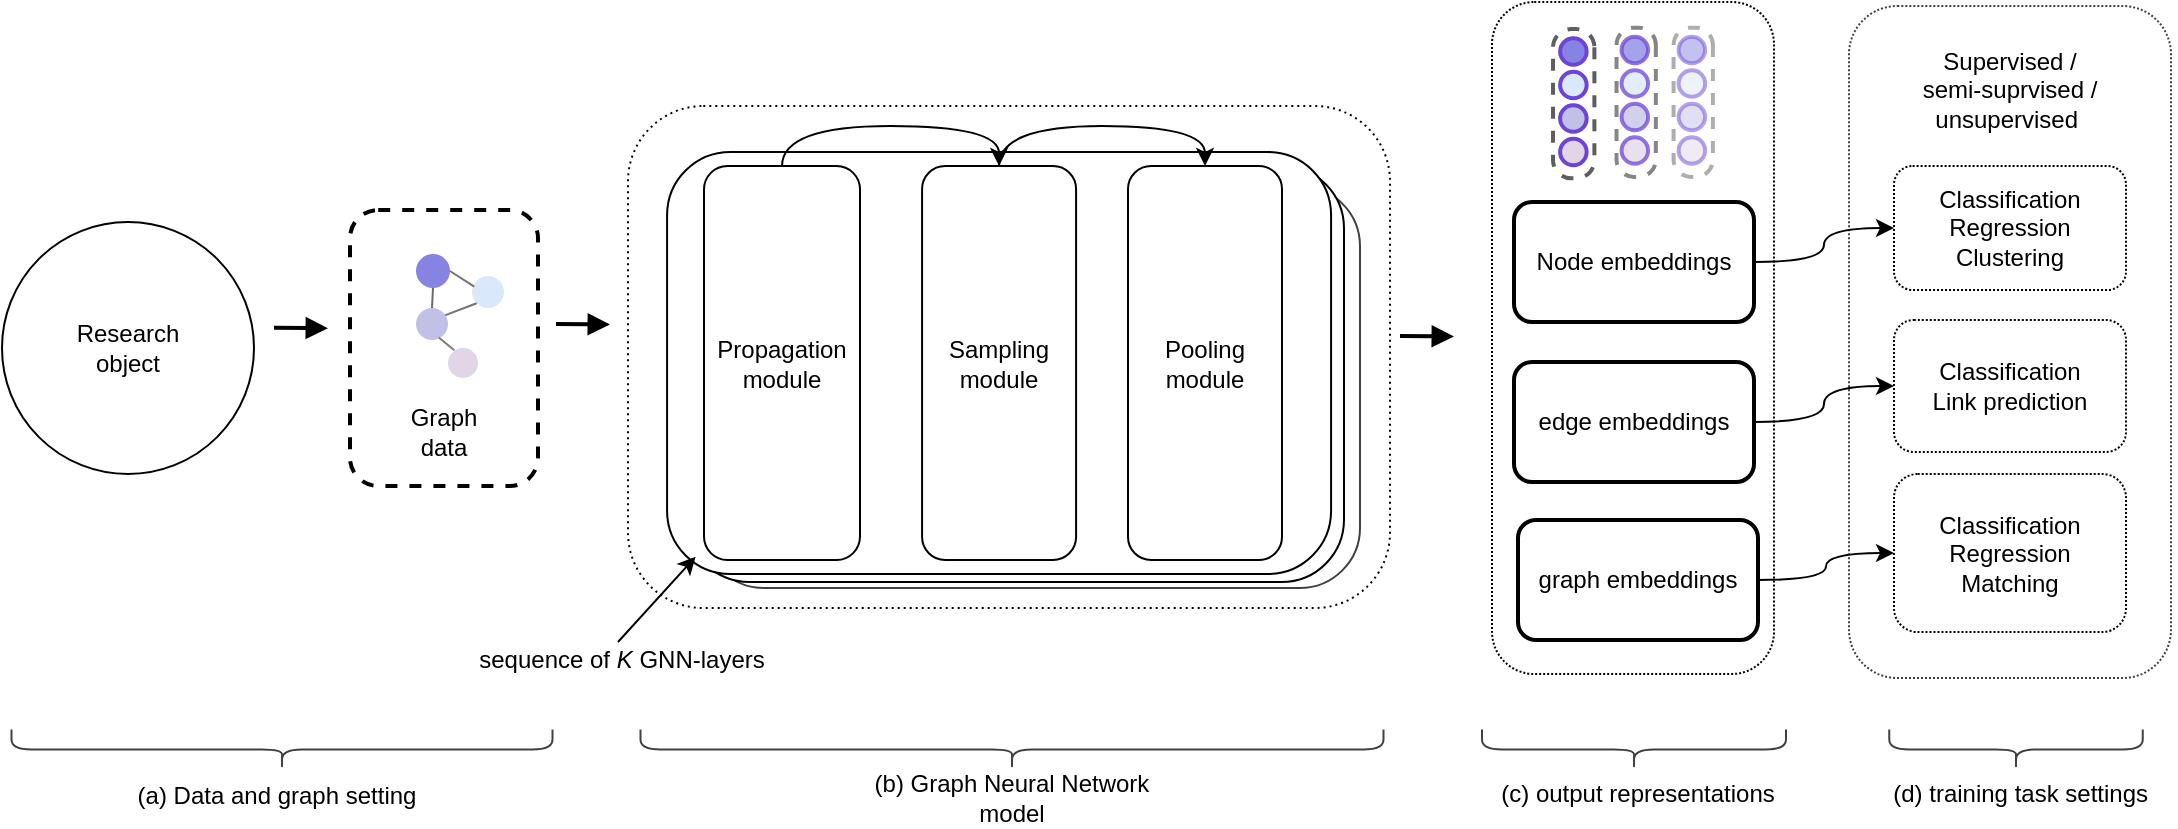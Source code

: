 <mxfile version="14.6.11" type="device"><diagram id="Z6DnsMGYSoPxPJaq_XOP" name="Page-1"><mxGraphModel dx="627" dy="386" grid="0" gridSize="10" guides="1" tooltips="1" connect="1" arrows="1" fold="1" page="1" pageScale="1" pageWidth="827" pageHeight="1169" math="0" shadow="0"><root><mxCell id="0"/><mxCell id="1" parent="0"/><mxCell id="SIX1Dj9-ommMm4mgbgow-59" value="" style="rounded=1;whiteSpace=wrap;html=1;fillColor=none;dashed=1;dashPattern=1 2;" vertex="1" parent="1"><mxGeometry x="414" y="575" width="381" height="251" as="geometry"/></mxCell><mxCell id="SIX1Dj9-ommMm4mgbgow-152" value="" style="rounded=1;whiteSpace=wrap;html=1;strokeWidth=1;fillColor=none;opacity=75;" vertex="1" parent="1"><mxGeometry x="452" y="615" width="328" height="201" as="geometry"/></mxCell><mxCell id="SIX1Dj9-ommMm4mgbgow-151" value="" style="rounded=1;whiteSpace=wrap;html=1;strokeWidth=1;" vertex="1" parent="1"><mxGeometry x="443.54" y="605" width="328.46" height="208" as="geometry"/></mxCell><mxCell id="SIX1Dj9-ommMm4mgbgow-148" value="" style="rounded=1;whiteSpace=wrap;html=1;strokeWidth=1;" vertex="1" parent="1"><mxGeometry x="433.54" y="598" width="332" height="211" as="geometry"/></mxCell><mxCell id="SIX1Dj9-ommMm4mgbgow-140" value="" style="rounded=1;whiteSpace=wrap;html=1;strokeWidth=1;fillColor=none;opacity=75;dashed=1;dashPattern=1 1;" vertex="1" parent="1"><mxGeometry x="1024.5" y="525" width="161" height="336" as="geometry"/></mxCell><mxCell id="SIX1Dj9-ommMm4mgbgow-99" value="" style="rounded=1;whiteSpace=wrap;html=1;strokeWidth=1;fillColor=none;dashed=1;dashPattern=1 1;" vertex="1" parent="1"><mxGeometry x="846" y="523" width="141" height="336" as="geometry"/></mxCell><mxCell id="SIX1Dj9-ommMm4mgbgow-16" value="" style="rounded=1;whiteSpace=wrap;html=1;dashed=1;strokeWidth=2;" vertex="1" parent="1"><mxGeometry x="275" y="627" width="94" height="138" as="geometry"/></mxCell><mxCell id="SIX1Dj9-ommMm4mgbgow-67" style="edgeStyle=orthogonalEdgeStyle;curved=1;rounded=0;orthogonalLoop=1;jettySize=auto;html=1;exitX=0.5;exitY=0;exitDx=0;exitDy=0;entryX=0.5;entryY=0;entryDx=0;entryDy=0;" edge="1" parent="1" source="SIX1Dj9-ommMm4mgbgow-61" target="SIX1Dj9-ommMm4mgbgow-60"><mxGeometry relative="1" as="geometry"/></mxCell><mxCell id="SIX1Dj9-ommMm4mgbgow-61" value="Sampling&lt;br&gt;module" style="rounded=1;whiteSpace=wrap;html=1;" vertex="1" parent="1"><mxGeometry x="561.04" y="605" width="77" height="197" as="geometry"/></mxCell><mxCell id="SIX1Dj9-ommMm4mgbgow-65" style="edgeStyle=orthogonalEdgeStyle;rounded=0;orthogonalLoop=1;jettySize=auto;html=1;exitX=0.5;exitY=0;exitDx=0;exitDy=0;entryX=0.5;entryY=0;entryDx=0;entryDy=0;elbow=vertical;curved=1;" edge="1" parent="1" source="SIX1Dj9-ommMm4mgbgow-17" target="SIX1Dj9-ommMm4mgbgow-61"><mxGeometry relative="1" as="geometry"/></mxCell><mxCell id="SIX1Dj9-ommMm4mgbgow-17" value="Propagation&lt;br&gt;module" style="rounded=1;whiteSpace=wrap;html=1;" vertex="1" parent="1"><mxGeometry x="452" y="605" width="78" height="197" as="geometry"/></mxCell><mxCell id="SIX1Dj9-ommMm4mgbgow-56" value="Research &lt;br&gt;object" style="ellipse;whiteSpace=wrap;html=1;aspect=fixed;" vertex="1" parent="1"><mxGeometry x="101" y="633" width="126" height="126" as="geometry"/></mxCell><mxCell id="SIX1Dj9-ommMm4mgbgow-57" value="" style="endArrow=block;html=1;strokeWidth=2;endWidth=8.237;rounded=0;endFill=1;" edge="1" parent="1"><mxGeometry width="50" height="50" relative="1" as="geometry"><mxPoint x="237" y="685.86" as="sourcePoint"/><mxPoint x="264" y="686.11" as="targetPoint"/></mxGeometry></mxCell><mxCell id="SIX1Dj9-ommMm4mgbgow-60" value="Pooling module" style="rounded=1;whiteSpace=wrap;html=1;" vertex="1" parent="1"><mxGeometry x="664" y="605" width="77" height="197" as="geometry"/></mxCell><mxCell id="SIX1Dj9-ommMm4mgbgow-64" value="" style="endArrow=block;html=1;strokeWidth=2;endWidth=8.237;rounded=0;endFill=1;" edge="1" parent="1"><mxGeometry width="50" height="50" relative="1" as="geometry"><mxPoint x="378" y="684" as="sourcePoint"/><mxPoint x="405" y="684.25" as="targetPoint"/></mxGeometry></mxCell><mxCell id="SIX1Dj9-ommMm4mgbgow-92" value="" style="endArrow=block;html=1;strokeWidth=2;endWidth=8.237;rounded=0;endFill=1;" edge="1" parent="1"><mxGeometry width="50" height="50" relative="1" as="geometry"><mxPoint x="800" y="690" as="sourcePoint"/><mxPoint x="827" y="690.25" as="targetPoint"/></mxGeometry></mxCell><mxCell id="SIX1Dj9-ommMm4mgbgow-128" style="edgeStyle=orthogonalEdgeStyle;curved=1;rounded=0;orthogonalLoop=1;jettySize=auto;html=1;exitX=1;exitY=0.5;exitDx=0;exitDy=0;" edge="1" parent="1" source="SIX1Dj9-ommMm4mgbgow-94" target="SIX1Dj9-ommMm4mgbgow-100"><mxGeometry relative="1" as="geometry"/></mxCell><mxCell id="SIX1Dj9-ommMm4mgbgow-94" value="Node embeddings" style="rounded=1;whiteSpace=wrap;html=1;strokeWidth=2;fillColor=none;" vertex="1" parent="1"><mxGeometry x="857" y="623" width="120" height="60" as="geometry"/></mxCell><mxCell id="SIX1Dj9-ommMm4mgbgow-129" style="edgeStyle=orthogonalEdgeStyle;curved=1;rounded=0;orthogonalLoop=1;jettySize=auto;html=1;exitX=1;exitY=0.5;exitDx=0;exitDy=0;entryX=0;entryY=0.5;entryDx=0;entryDy=0;" edge="1" parent="1" source="SIX1Dj9-ommMm4mgbgow-95" target="SIX1Dj9-ommMm4mgbgow-102"><mxGeometry relative="1" as="geometry"/></mxCell><mxCell id="SIX1Dj9-ommMm4mgbgow-95" value="edge embeddings" style="rounded=1;whiteSpace=wrap;html=1;strokeWidth=2;fillColor=none;" vertex="1" parent="1"><mxGeometry x="857" y="703" width="120" height="60" as="geometry"/></mxCell><mxCell id="SIX1Dj9-ommMm4mgbgow-130" style="edgeStyle=orthogonalEdgeStyle;curved=1;rounded=0;orthogonalLoop=1;jettySize=auto;html=1;exitX=1;exitY=0.5;exitDx=0;exitDy=0;entryX=0;entryY=0.5;entryDx=0;entryDy=0;" edge="1" parent="1" source="SIX1Dj9-ommMm4mgbgow-96" target="SIX1Dj9-ommMm4mgbgow-101"><mxGeometry relative="1" as="geometry"/></mxCell><mxCell id="SIX1Dj9-ommMm4mgbgow-96" value="graph embeddings" style="rounded=1;whiteSpace=wrap;html=1;strokeWidth=2;fillColor=none;" vertex="1" parent="1"><mxGeometry x="859" y="782" width="120" height="60" as="geometry"/></mxCell><mxCell id="SIX1Dj9-ommMm4mgbgow-97" value="Graph data" style="text;html=1;strokeColor=none;fillColor=none;align=center;verticalAlign=middle;whiteSpace=wrap;rounded=0;dashed=1;dashPattern=1 2;" vertex="1" parent="1"><mxGeometry x="302" y="728" width="40" height="20" as="geometry"/></mxCell><mxCell id="3c6W_DtLm7PiXeBZu6PG-45" value="" style="ellipse;whiteSpace=wrap;html=1;aspect=fixed;rounded=0;shadow=0;strokeWidth=2;fontColor=#ffffff;strokeColor=none;fillColor=#8683E2;" parent="1" vertex="1"><mxGeometry x="308" y="649" width="17" height="17" as="geometry"/></mxCell><mxCell id="3c6W_DtLm7PiXeBZu6PG-46" value="" style="ellipse;whiteSpace=wrap;html=1;aspect=fixed;rounded=0;shadow=0;strokeWidth=2;fillColor=#dae8fc;strokeColor=none;" parent="1" vertex="1"><mxGeometry x="336" y="660" width="16" height="16" as="geometry"/></mxCell><mxCell id="3c6W_DtLm7PiXeBZu6PG-54" style="edgeStyle=none;rounded=0;orthogonalLoop=1;jettySize=auto;html=1;exitX=1;exitY=0.5;exitDx=0;exitDy=0;entryX=0.07;entryY=0.33;entryDx=0;entryDy=0;entryPerimeter=0;endArrow=none;endFill=0;targetPerimeterSpacing=2;strokeWidth=1;fillColor=none;strokeColor=#737373;" parent="1" source="3c6W_DtLm7PiXeBZu6PG-45" target="3c6W_DtLm7PiXeBZu6PG-46" edge="1"><mxGeometry x="308" y="649" as="geometry"/></mxCell><mxCell id="3c6W_DtLm7PiXeBZu6PG-53" style="rounded=1;orthogonalLoop=1;jettySize=auto;html=1;exitX=0.899;exitY=0.23;exitDx=0;exitDy=0;entryX=0;entryY=1;entryDx=0;entryDy=0;endArrow=none;endFill=0;targetPerimeterSpacing=2;strokeWidth=1;fillColor=none;strokeColor=#737373;jumpSize=8;exitPerimeter=0;" parent="1" source="3c6W_DtLm7PiXeBZu6PG-47" target="3c6W_DtLm7PiXeBZu6PG-46" edge="1"><mxGeometry x="308" y="649" as="geometry"/></mxCell><mxCell id="3c6W_DtLm7PiXeBZu6PG-47" value="" style="ellipse;whiteSpace=wrap;html=1;aspect=fixed;rounded=0;shadow=0;strokeWidth=2;strokeColor=none;fillColor=#C1C0E7;" parent="1" vertex="1"><mxGeometry x="308" y="676" width="16" height="16" as="geometry"/></mxCell><mxCell id="3c6W_DtLm7PiXeBZu6PG-55" style="edgeStyle=none;rounded=0;orthogonalLoop=1;jettySize=auto;html=1;exitX=0.5;exitY=1;exitDx=0;exitDy=0;entryX=0.5;entryY=0;entryDx=0;entryDy=0;endArrow=none;endFill=0;targetPerimeterSpacing=2;strokeWidth=1;fillColor=none;strokeColor=#6B6B6B;" parent="1" source="3c6W_DtLm7PiXeBZu6PG-45" target="3c6W_DtLm7PiXeBZu6PG-47" edge="1"><mxGeometry x="308" y="649" as="geometry"/></mxCell><mxCell id="3c6W_DtLm7PiXeBZu6PG-52" style="rounded=0;orthogonalLoop=1;jettySize=auto;html=1;exitX=0.211;exitY=0.076;exitDx=0;exitDy=0;endArrow=none;endFill=0;targetPerimeterSpacing=2;strokeWidth=1;fillColor=none;exitPerimeter=0;entryX=0.712;entryY=0.919;entryDx=0;entryDy=0;entryPerimeter=0;strokeColor=#7D7D7D;" parent="1" source="3c6W_DtLm7PiXeBZu6PG-49" target="3c6W_DtLm7PiXeBZu6PG-47" edge="1"><mxGeometry x="308" y="649" as="geometry"><mxPoint x="316" y="707" as="targetPoint"/></mxGeometry></mxCell><mxCell id="3c6W_DtLm7PiXeBZu6PG-49" value="" style="ellipse;whiteSpace=wrap;html=1;aspect=fixed;rounded=0;shadow=0;strokeWidth=2;fillColor=#e1d5e7;strokeColor=none;" parent="1" vertex="1"><mxGeometry x="324" y="696" width="15" height="15" as="geometry"/></mxCell><mxCell id="SIX1Dj9-ommMm4mgbgow-100" value="Classification&lt;br&gt;Regression&lt;br&gt;Clustering" style="rounded=1;whiteSpace=wrap;html=1;dashed=1;dashPattern=1 1;strokeWidth=1;fillColor=none;" vertex="1" parent="1"><mxGeometry x="1047" y="605" width="116" height="62" as="geometry"/></mxCell><mxCell id="SIX1Dj9-ommMm4mgbgow-101" value="Classification&lt;br&gt;Regression&lt;br&gt;Matching" style="rounded=1;whiteSpace=wrap;html=1;dashed=1;dashPattern=1 1;strokeWidth=1;fillColor=none;" vertex="1" parent="1"><mxGeometry x="1047" y="759" width="116" height="79" as="geometry"/></mxCell><mxCell id="SIX1Dj9-ommMm4mgbgow-102" value="Classification&lt;br&gt;Link prediction" style="rounded=1;whiteSpace=wrap;html=1;dashed=1;dashPattern=1 1;strokeWidth=1;fillColor=none;" vertex="1" parent="1"><mxGeometry x="1047" y="682" width="116" height="66" as="geometry"/></mxCell><mxCell id="SIX1Dj9-ommMm4mgbgow-126" value="" style="group" vertex="1" connectable="0" parent="1"><mxGeometry x="877.5" y="536" width="79" height="75" as="geometry"/></mxCell><mxCell id="SIX1Dj9-ommMm4mgbgow-80" value="" style="group" vertex="1" connectable="0" parent="SIX1Dj9-ommMm4mgbgow-126"><mxGeometry y="0.728" width="46.66" height="74.272" as="geometry"/></mxCell><mxCell id="SIX1Dj9-ommMm4mgbgow-81" value="" style="rounded=1;whiteSpace=wrap;html=1;shadow=0;dashed=1;strokeWidth=2;fillColor=none;arcSize=44;rotation=90;perimeterSpacing=1;strokeColor=#5E5E5E;" vertex="1" parent="SIX1Dj9-ommMm4mgbgow-80"><mxGeometry x="-27.95" y="26.79" width="74.61" height="20.69" as="geometry"/></mxCell><mxCell id="SIX1Dj9-ommMm4mgbgow-82" value="" style="ellipse;whiteSpace=wrap;html=1;aspect=fixed;rounded=0;shadow=0;strokeWidth=2;fillColor=#8683E2;strokeColor=#6C45D7;" vertex="1" parent="SIX1Dj9-ommMm4mgbgow-80"><mxGeometry x="2.56" y="4.369" width="13.265" height="13.265" as="geometry"/></mxCell><mxCell id="SIX1Dj9-ommMm4mgbgow-83" value="" style="ellipse;whiteSpace=wrap;html=1;aspect=fixed;rounded=0;shadow=0;strokeWidth=2;strokeColor=#6C45D7;fillColor=#DAE8FC;" vertex="1" parent="SIX1Dj9-ommMm4mgbgow-80"><mxGeometry x="2.56" y="21.117" width="13.265" height="13.265" as="geometry"/></mxCell><mxCell id="SIX1Dj9-ommMm4mgbgow-84" value="" style="ellipse;whiteSpace=wrap;html=1;aspect=fixed;rounded=0;shadow=0;strokeWidth=2;strokeColor=#6C45D7;fillColor=#C1C0E7;" vertex="1" parent="SIX1Dj9-ommMm4mgbgow-80"><mxGeometry x="2.56" y="37.864" width="13.265" height="13.265" as="geometry"/></mxCell><mxCell id="SIX1Dj9-ommMm4mgbgow-85" value="" style="ellipse;whiteSpace=wrap;html=1;aspect=fixed;rounded=0;shadow=0;strokeWidth=2;strokeColor=#6C45D7;fillColor=#E1D5E7;" vertex="1" parent="SIX1Dj9-ommMm4mgbgow-80"><mxGeometry x="2.56" y="54.612" width="13.265" height="13.265" as="geometry"/></mxCell><mxCell id="SIX1Dj9-ommMm4mgbgow-105" value="" style="group;opacity=75;" vertex="1" connectable="0" parent="SIX1Dj9-ommMm4mgbgow-126"><mxGeometry x="30.722" width="19.75" height="74.272" as="geometry"/></mxCell><mxCell id="SIX1Dj9-ommMm4mgbgow-106" value="" style="rounded=1;whiteSpace=wrap;html=1;shadow=0;dashed=1;strokeWidth=2;fillColor=none;arcSize=44;rotation=90;perimeterSpacing=1;strokeColor=#5E5E5E;opacity=75;" vertex="1" parent="SIX1Dj9-ommMm4mgbgow-105"><mxGeometry x="-27.431" y="27.306" width="74.611" height="19.66" as="geometry"/></mxCell><mxCell id="SIX1Dj9-ommMm4mgbgow-107" value="" style="ellipse;whiteSpace=wrap;html=1;aspect=fixed;rounded=0;shadow=0;strokeWidth=2;fillColor=#8683E2;strokeColor=#6C45D7;opacity=75;" vertex="1" parent="SIX1Dj9-ommMm4mgbgow-105"><mxGeometry x="2.56" y="4.369" width="13.265" height="13.265" as="geometry"/></mxCell><mxCell id="SIX1Dj9-ommMm4mgbgow-108" value="" style="ellipse;whiteSpace=wrap;html=1;aspect=fixed;rounded=0;shadow=0;strokeWidth=2;strokeColor=#6C45D7;fillColor=#DAE8FC;opacity=75;" vertex="1" parent="SIX1Dj9-ommMm4mgbgow-105"><mxGeometry x="2.56" y="21.117" width="13.265" height="13.265" as="geometry"/></mxCell><mxCell id="SIX1Dj9-ommMm4mgbgow-109" value="" style="ellipse;whiteSpace=wrap;html=1;aspect=fixed;rounded=0;shadow=0;strokeWidth=2;strokeColor=#6C45D7;fillColor=#C1C0E7;opacity=75;" vertex="1" parent="SIX1Dj9-ommMm4mgbgow-105"><mxGeometry x="2.56" y="37.864" width="13.265" height="13.265" as="geometry"/></mxCell><mxCell id="SIX1Dj9-ommMm4mgbgow-110" value="" style="ellipse;whiteSpace=wrap;html=1;aspect=fixed;rounded=0;shadow=0;strokeWidth=2;strokeColor=#6C45D7;fillColor=#E1D5E7;opacity=75;" vertex="1" parent="SIX1Dj9-ommMm4mgbgow-105"><mxGeometry x="2.56" y="54.612" width="13.265" height="13.265" as="geometry"/></mxCell><mxCell id="SIX1Dj9-ommMm4mgbgow-111" value="" style="group;opacity=50;" vertex="1" connectable="0" parent="SIX1Dj9-ommMm4mgbgow-126"><mxGeometry x="59.25" width="19.75" height="74.272" as="geometry"/></mxCell><mxCell id="SIX1Dj9-ommMm4mgbgow-112" value="" style="rounded=1;whiteSpace=wrap;html=1;shadow=0;dashed=1;strokeWidth=2;fillColor=none;arcSize=44;rotation=90;perimeterSpacing=1;strokeColor=#5E5E5E;opacity=50;" vertex="1" parent="SIX1Dj9-ommMm4mgbgow-111"><mxGeometry x="-27.431" y="27.306" width="74.611" height="19.66" as="geometry"/></mxCell><mxCell id="SIX1Dj9-ommMm4mgbgow-113" value="" style="ellipse;whiteSpace=wrap;html=1;aspect=fixed;rounded=0;shadow=0;strokeWidth=2;fillColor=#8683E2;strokeColor=#6C45D7;opacity=50;" vertex="1" parent="SIX1Dj9-ommMm4mgbgow-111"><mxGeometry x="2.56" y="4.369" width="13.265" height="13.265" as="geometry"/></mxCell><mxCell id="SIX1Dj9-ommMm4mgbgow-114" value="" style="ellipse;whiteSpace=wrap;html=1;aspect=fixed;rounded=0;shadow=0;strokeWidth=2;strokeColor=#6C45D7;fillColor=#DAE8FC;opacity=50;" vertex="1" parent="SIX1Dj9-ommMm4mgbgow-111"><mxGeometry x="2.56" y="21.117" width="13.265" height="13.265" as="geometry"/></mxCell><mxCell id="SIX1Dj9-ommMm4mgbgow-115" value="" style="ellipse;whiteSpace=wrap;html=1;aspect=fixed;rounded=0;shadow=0;strokeWidth=2;strokeColor=#6C45D7;fillColor=#C1C0E7;opacity=50;" vertex="1" parent="SIX1Dj9-ommMm4mgbgow-111"><mxGeometry x="2.56" y="37.864" width="13.265" height="13.265" as="geometry"/></mxCell><mxCell id="SIX1Dj9-ommMm4mgbgow-116" value="" style="ellipse;whiteSpace=wrap;html=1;aspect=fixed;rounded=0;shadow=0;strokeWidth=2;strokeColor=#6C45D7;fillColor=#E1D5E7;opacity=50;" vertex="1" parent="SIX1Dj9-ommMm4mgbgow-111"><mxGeometry x="2.56" y="54.612" width="13.265" height="13.265" as="geometry"/></mxCell><mxCell id="SIX1Dj9-ommMm4mgbgow-135" value="" style="shape=curlyBracket;whiteSpace=wrap;html=1;rounded=1;flipH=1;strokeWidth=1;fillColor=none;opacity=75;rotation=90;" vertex="1" parent="1"><mxGeometry x="231" y="761.5" width="20" height="270.5" as="geometry"/></mxCell><mxCell id="SIX1Dj9-ommMm4mgbgow-136" value="" style="shape=curlyBracket;whiteSpace=wrap;html=1;rounded=1;flipH=1;strokeWidth=1;fillColor=none;opacity=75;rotation=90;" vertex="1" parent="1"><mxGeometry x="596" y="711" width="20" height="371.5" as="geometry"/></mxCell><mxCell id="SIX1Dj9-ommMm4mgbgow-137" value="" style="shape=curlyBracket;whiteSpace=wrap;html=1;rounded=1;flipH=1;strokeWidth=1;fillColor=none;opacity=75;rotation=90;" vertex="1" parent="1"><mxGeometry x="907" y="820.74" width="20" height="152" as="geometry"/></mxCell><mxCell id="SIX1Dj9-ommMm4mgbgow-138" value="(a) Data and graph setting" style="text;html=1;align=center;verticalAlign=middle;resizable=0;points=[];autosize=1;strokeColor=none;" vertex="1" parent="1"><mxGeometry x="163" y="911" width="149" height="18" as="geometry"/></mxCell><mxCell id="SIX1Dj9-ommMm4mgbgow-139" value="" style="shape=curlyBracket;whiteSpace=wrap;html=1;rounded=1;flipH=1;strokeWidth=1;fillColor=none;opacity=75;rotation=90;" vertex="1" parent="1"><mxGeometry x="1098" y="833.37" width="20" height="126.75" as="geometry"/></mxCell><mxCell id="SIX1Dj9-ommMm4mgbgow-143" value="Supervised / semi-suprvised /&lt;br&gt;unsupervised&amp;nbsp;" style="text;html=1;strokeColor=none;fillColor=none;align=center;verticalAlign=middle;whiteSpace=wrap;rounded=0;dashed=1;dashPattern=1 1;opacity=75;" vertex="1" parent="1"><mxGeometry x="1056" y="548" width="98" height="37" as="geometry"/></mxCell><mxCell id="SIX1Dj9-ommMm4mgbgow-144" value="(b) Graph Neural Network model" style="text;html=1;strokeColor=none;fillColor=none;align=center;verticalAlign=middle;whiteSpace=wrap;rounded=0;dashed=1;dashPattern=1 1;opacity=75;" vertex="1" parent="1"><mxGeometry x="530" y="911" width="152" height="20" as="geometry"/></mxCell><mxCell id="SIX1Dj9-ommMm4mgbgow-149" value="" style="endArrow=classic;html=1;entryX=0.013;entryY=0.939;entryDx=0;entryDy=0;entryPerimeter=0;" edge="1" parent="1" target="SIX1Dj9-ommMm4mgbgow-151"><mxGeometry width="50" height="50" relative="1" as="geometry"><mxPoint x="409" y="843" as="sourcePoint"/><mxPoint x="446" y="819" as="targetPoint"/></mxGeometry></mxCell><mxCell id="SIX1Dj9-ommMm4mgbgow-150" value="sequence of &lt;i&gt;K&lt;/i&gt; GNN-layers" style="text;html=1;strokeColor=none;fillColor=none;align=center;verticalAlign=middle;whiteSpace=wrap;rounded=0;opacity=75;" vertex="1" parent="1"><mxGeometry x="325" y="842" width="172" height="20" as="geometry"/></mxCell><mxCell id="SIX1Dj9-ommMm4mgbgow-153" value="(c) output representations" style="text;html=1;strokeColor=none;fillColor=none;align=center;verticalAlign=middle;whiteSpace=wrap;rounded=0;dashed=1;dashPattern=1 1;opacity=75;" vertex="1" parent="1"><mxGeometry x="843" y="909" width="152" height="20" as="geometry"/></mxCell><mxCell id="SIX1Dj9-ommMm4mgbgow-154" value="(d) training task settings&amp;nbsp;" style="text;html=1;strokeColor=none;fillColor=none;align=center;verticalAlign=middle;whiteSpace=wrap;rounded=0;dashed=1;dashPattern=1 1;opacity=75;" vertex="1" parent="1"><mxGeometry x="1036" y="909" width="152" height="20" as="geometry"/></mxCell></root></mxGraphModel></diagram></mxfile>